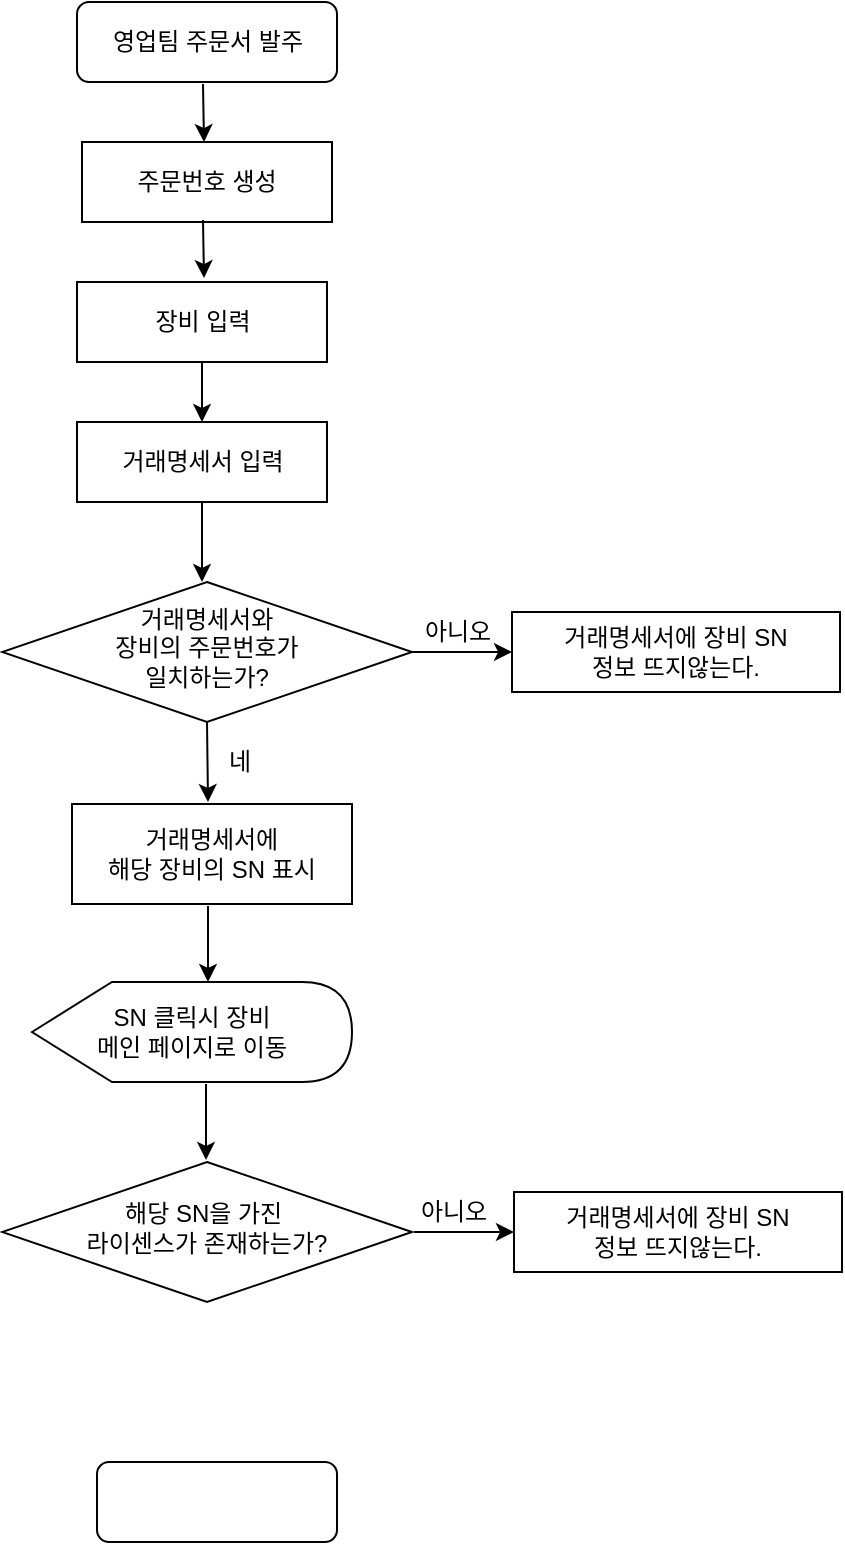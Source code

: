 <mxfile version="22.0.4" type="github">
  <diagram id="C5RBs43oDa-KdzZeNtuy" name="Page-1">
    <mxGraphModel dx="950" dy="950" grid="1" gridSize="10" guides="1" tooltips="1" connect="1" arrows="1" fold="1" page="1" pageScale="1" pageWidth="827" pageHeight="1169" math="0" shadow="0">
      <root>
        <mxCell id="WIyWlLk6GJQsqaUBKTNV-0" />
        <mxCell id="WIyWlLk6GJQsqaUBKTNV-1" parent="WIyWlLk6GJQsqaUBKTNV-0" />
        <mxCell id="WIyWlLk6GJQsqaUBKTNV-3" value="영업팀 주문서 발주" style="rounded=1;whiteSpace=wrap;html=1;fontSize=12;glass=0;strokeWidth=1;shadow=0;" parent="WIyWlLk6GJQsqaUBKTNV-1" vertex="1">
          <mxGeometry x="152.5" y="30" width="130" height="40" as="geometry" />
        </mxCell>
        <mxCell id="WIyWlLk6GJQsqaUBKTNV-11" value="" style="rounded=1;whiteSpace=wrap;html=1;fontSize=12;glass=0;strokeWidth=1;shadow=0;" parent="WIyWlLk6GJQsqaUBKTNV-1" vertex="1">
          <mxGeometry x="162.5" y="760" width="120" height="40" as="geometry" />
        </mxCell>
        <mxCell id="WIyWlLk6GJQsqaUBKTNV-12" value="거래명세서에 &lt;br&gt;해당 장비의 SN 표시" style="rounded=1;whiteSpace=wrap;html=1;fontSize=12;glass=0;strokeWidth=1;shadow=0;arcSize=0;" parent="WIyWlLk6GJQsqaUBKTNV-1" vertex="1">
          <mxGeometry x="150" y="431" width="140" height="50" as="geometry" />
        </mxCell>
        <mxCell id="qs7HbI76NU4g606yzsqf-4" value="거래명세서와 &lt;br&gt;장비의 주문번호가 &lt;br&gt;일치하는가?" style="rhombus;whiteSpace=wrap;html=1;shadow=0;fontFamily=Helvetica;fontSize=12;align=center;strokeWidth=1;spacing=6;spacingTop=-4;" vertex="1" parent="WIyWlLk6GJQsqaUBKTNV-1">
          <mxGeometry x="115" y="320" width="205" height="70" as="geometry" />
        </mxCell>
        <mxCell id="qs7HbI76NU4g606yzsqf-10" value="주문번호 생성" style="rounded=0;whiteSpace=wrap;html=1;" vertex="1" parent="WIyWlLk6GJQsqaUBKTNV-1">
          <mxGeometry x="155" y="100" width="125" height="40" as="geometry" />
        </mxCell>
        <mxCell id="qs7HbI76NU4g606yzsqf-12" value="거래명세서 입력" style="rounded=0;whiteSpace=wrap;html=1;" vertex="1" parent="WIyWlLk6GJQsqaUBKTNV-1">
          <mxGeometry x="152.5" y="240" width="125" height="40" as="geometry" />
        </mxCell>
        <mxCell id="qs7HbI76NU4g606yzsqf-19" value="" style="edgeStyle=orthogonalEdgeStyle;rounded=0;orthogonalLoop=1;jettySize=auto;html=1;" edge="1" parent="WIyWlLk6GJQsqaUBKTNV-1">
          <mxGeometry relative="1" as="geometry">
            <mxPoint x="215.5" y="71" as="sourcePoint" />
            <mxPoint x="216" y="100" as="targetPoint" />
          </mxGeometry>
        </mxCell>
        <mxCell id="qs7HbI76NU4g606yzsqf-25" value="거래명세서에 장비 SN &lt;br&gt;정보 뜨지않는다." style="rounded=0;whiteSpace=wrap;html=1;" vertex="1" parent="WIyWlLk6GJQsqaUBKTNV-1">
          <mxGeometry x="370" y="335" width="164" height="40" as="geometry" />
        </mxCell>
        <mxCell id="qs7HbI76NU4g606yzsqf-26" value="" style="endArrow=classic;html=1;rounded=0;exitX=0.5;exitY=1;exitDx=0;exitDy=0;" edge="1" parent="WIyWlLk6GJQsqaUBKTNV-1" source="qs7HbI76NU4g606yzsqf-4">
          <mxGeometry width="50" height="50" relative="1" as="geometry">
            <mxPoint x="190" y="460" as="sourcePoint" />
            <mxPoint x="218" y="430" as="targetPoint" />
          </mxGeometry>
        </mxCell>
        <mxCell id="qs7HbI76NU4g606yzsqf-29" value="" style="edgeStyle=orthogonalEdgeStyle;rounded=0;orthogonalLoop=1;jettySize=auto;html=1;" edge="1" parent="WIyWlLk6GJQsqaUBKTNV-1">
          <mxGeometry relative="1" as="geometry">
            <mxPoint x="215.5" y="139" as="sourcePoint" />
            <mxPoint x="216" y="168" as="targetPoint" />
          </mxGeometry>
        </mxCell>
        <mxCell id="qs7HbI76NU4g606yzsqf-30" value="장비 입력" style="rounded=0;whiteSpace=wrap;html=1;" vertex="1" parent="WIyWlLk6GJQsqaUBKTNV-1">
          <mxGeometry x="152.5" y="170" width="125" height="40" as="geometry" />
        </mxCell>
        <mxCell id="qs7HbI76NU4g606yzsqf-34" value="" style="endArrow=classic;html=1;rounded=0;exitX=0.5;exitY=1;exitDx=0;exitDy=0;" edge="1" parent="WIyWlLk6GJQsqaUBKTNV-1" source="qs7HbI76NU4g606yzsqf-30">
          <mxGeometry width="50" height="50" relative="1" as="geometry">
            <mxPoint x="200" y="260" as="sourcePoint" />
            <mxPoint x="215" y="240" as="targetPoint" />
          </mxGeometry>
        </mxCell>
        <mxCell id="qs7HbI76NU4g606yzsqf-36" value="" style="endArrow=classic;html=1;rounded=0;exitX=0.5;exitY=1;exitDx=0;exitDy=0;" edge="1" parent="WIyWlLk6GJQsqaUBKTNV-1" source="qs7HbI76NU4g606yzsqf-12">
          <mxGeometry width="50" height="50" relative="1" as="geometry">
            <mxPoint x="220" y="330" as="sourcePoint" />
            <mxPoint x="215" y="320" as="targetPoint" />
          </mxGeometry>
        </mxCell>
        <mxCell id="qs7HbI76NU4g606yzsqf-38" value="" style="endArrow=classic;html=1;rounded=0;exitX=1;exitY=0.5;exitDx=0;exitDy=0;entryX=0;entryY=0.5;entryDx=0;entryDy=0;" edge="1" parent="WIyWlLk6GJQsqaUBKTNV-1" source="qs7HbI76NU4g606yzsqf-4" target="qs7HbI76NU4g606yzsqf-25">
          <mxGeometry width="50" height="50" relative="1" as="geometry">
            <mxPoint x="350" y="370" as="sourcePoint" />
            <mxPoint x="400" y="320" as="targetPoint" />
          </mxGeometry>
        </mxCell>
        <UserObject label="아니오" placeholders="1" name="Variable" id="qs7HbI76NU4g606yzsqf-51">
          <mxCell style="text;html=1;strokeColor=none;fillColor=none;align=center;verticalAlign=middle;whiteSpace=wrap;overflow=hidden;" vertex="1" parent="WIyWlLk6GJQsqaUBKTNV-1">
            <mxGeometry x="303" y="335" width="80" height="20" as="geometry" />
          </mxCell>
        </UserObject>
        <UserObject label="네" placeholders="1" name="Variable" id="qs7HbI76NU4g606yzsqf-52">
          <mxCell style="text;html=1;strokeColor=none;fillColor=none;align=center;verticalAlign=middle;whiteSpace=wrap;overflow=hidden;" vertex="1" parent="WIyWlLk6GJQsqaUBKTNV-1">
            <mxGeometry x="194" y="400" width="80" height="20" as="geometry" />
          </mxCell>
        </UserObject>
        <mxCell id="qs7HbI76NU4g606yzsqf-53" value="" style="endArrow=classic;html=1;rounded=0;" edge="1" parent="WIyWlLk6GJQsqaUBKTNV-1">
          <mxGeometry width="50" height="50" relative="1" as="geometry">
            <mxPoint x="218" y="482" as="sourcePoint" />
            <mxPoint x="218" y="520" as="targetPoint" />
          </mxGeometry>
        </mxCell>
        <mxCell id="qs7HbI76NU4g606yzsqf-56" value="SN 클릭시 장비 &lt;br&gt;메인 페이지로 이동" style="shape=display;whiteSpace=wrap;html=1;" vertex="1" parent="WIyWlLk6GJQsqaUBKTNV-1">
          <mxGeometry x="130" y="520" width="160" height="50" as="geometry" />
        </mxCell>
        <mxCell id="qs7HbI76NU4g606yzsqf-57" value="해당 SN을 가진&amp;nbsp;&lt;br&gt;라이센스가 존재하는가?" style="rhombus;whiteSpace=wrap;html=1;shadow=0;fontFamily=Helvetica;fontSize=12;align=center;strokeWidth=1;spacing=6;spacingTop=-4;" vertex="1" parent="WIyWlLk6GJQsqaUBKTNV-1">
          <mxGeometry x="115" y="610" width="205" height="70" as="geometry" />
        </mxCell>
        <mxCell id="qs7HbI76NU4g606yzsqf-60" value="" style="endArrow=classic;html=1;rounded=0;" edge="1" parent="WIyWlLk6GJQsqaUBKTNV-1">
          <mxGeometry width="50" height="50" relative="1" as="geometry">
            <mxPoint x="217" y="571" as="sourcePoint" />
            <mxPoint x="217" y="609" as="targetPoint" />
          </mxGeometry>
        </mxCell>
        <mxCell id="qs7HbI76NU4g606yzsqf-61" value="거래명세서에 장비 SN &lt;br&gt;정보 뜨지않는다." style="rounded=0;whiteSpace=wrap;html=1;" vertex="1" parent="WIyWlLk6GJQsqaUBKTNV-1">
          <mxGeometry x="371" y="625" width="164" height="40" as="geometry" />
        </mxCell>
        <mxCell id="qs7HbI76NU4g606yzsqf-62" value="" style="endArrow=classic;html=1;rounded=0;exitX=1;exitY=0.5;exitDx=0;exitDy=0;entryX=0;entryY=0.5;entryDx=0;entryDy=0;" edge="1" parent="WIyWlLk6GJQsqaUBKTNV-1" target="qs7HbI76NU4g606yzsqf-61">
          <mxGeometry width="50" height="50" relative="1" as="geometry">
            <mxPoint x="321" y="645" as="sourcePoint" />
            <mxPoint x="401" y="610" as="targetPoint" />
          </mxGeometry>
        </mxCell>
        <UserObject label="아니오" placeholders="1" name="Variable" id="qs7HbI76NU4g606yzsqf-63">
          <mxCell style="text;html=1;strokeColor=none;fillColor=none;align=center;verticalAlign=middle;whiteSpace=wrap;overflow=hidden;" vertex="1" parent="WIyWlLk6GJQsqaUBKTNV-1">
            <mxGeometry x="301" y="625" width="80" height="20" as="geometry" />
          </mxCell>
        </UserObject>
      </root>
    </mxGraphModel>
  </diagram>
</mxfile>
